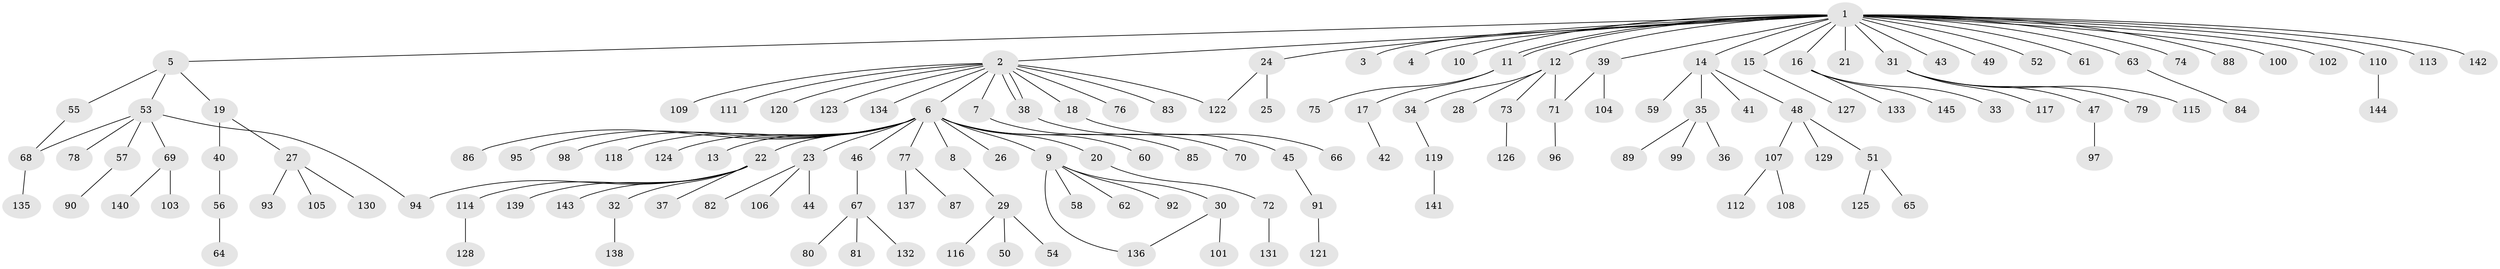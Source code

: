 // Generated by graph-tools (version 1.1) at 2025/25/03/09/25 03:25:56]
// undirected, 145 vertices, 151 edges
graph export_dot {
graph [start="1"]
  node [color=gray90,style=filled];
  1;
  2;
  3;
  4;
  5;
  6;
  7;
  8;
  9;
  10;
  11;
  12;
  13;
  14;
  15;
  16;
  17;
  18;
  19;
  20;
  21;
  22;
  23;
  24;
  25;
  26;
  27;
  28;
  29;
  30;
  31;
  32;
  33;
  34;
  35;
  36;
  37;
  38;
  39;
  40;
  41;
  42;
  43;
  44;
  45;
  46;
  47;
  48;
  49;
  50;
  51;
  52;
  53;
  54;
  55;
  56;
  57;
  58;
  59;
  60;
  61;
  62;
  63;
  64;
  65;
  66;
  67;
  68;
  69;
  70;
  71;
  72;
  73;
  74;
  75;
  76;
  77;
  78;
  79;
  80;
  81;
  82;
  83;
  84;
  85;
  86;
  87;
  88;
  89;
  90;
  91;
  92;
  93;
  94;
  95;
  96;
  97;
  98;
  99;
  100;
  101;
  102;
  103;
  104;
  105;
  106;
  107;
  108;
  109;
  110;
  111;
  112;
  113;
  114;
  115;
  116;
  117;
  118;
  119;
  120;
  121;
  122;
  123;
  124;
  125;
  126;
  127;
  128;
  129;
  130;
  131;
  132;
  133;
  134;
  135;
  136;
  137;
  138;
  139;
  140;
  141;
  142;
  143;
  144;
  145;
  1 -- 2;
  1 -- 3;
  1 -- 4;
  1 -- 5;
  1 -- 10;
  1 -- 11;
  1 -- 11;
  1 -- 12;
  1 -- 14;
  1 -- 15;
  1 -- 16;
  1 -- 21;
  1 -- 24;
  1 -- 31;
  1 -- 39;
  1 -- 43;
  1 -- 49;
  1 -- 52;
  1 -- 61;
  1 -- 63;
  1 -- 74;
  1 -- 88;
  1 -- 100;
  1 -- 102;
  1 -- 110;
  1 -- 113;
  1 -- 142;
  2 -- 6;
  2 -- 7;
  2 -- 18;
  2 -- 38;
  2 -- 38;
  2 -- 76;
  2 -- 83;
  2 -- 109;
  2 -- 111;
  2 -- 120;
  2 -- 122;
  2 -- 123;
  2 -- 134;
  5 -- 19;
  5 -- 53;
  5 -- 55;
  6 -- 8;
  6 -- 9;
  6 -- 13;
  6 -- 20;
  6 -- 22;
  6 -- 23;
  6 -- 26;
  6 -- 46;
  6 -- 60;
  6 -- 77;
  6 -- 85;
  6 -- 86;
  6 -- 95;
  6 -- 98;
  6 -- 118;
  6 -- 124;
  7 -- 70;
  8 -- 29;
  9 -- 30;
  9 -- 58;
  9 -- 62;
  9 -- 92;
  9 -- 136;
  11 -- 17;
  11 -- 75;
  12 -- 28;
  12 -- 34;
  12 -- 71;
  12 -- 73;
  14 -- 35;
  14 -- 41;
  14 -- 48;
  14 -- 59;
  15 -- 127;
  16 -- 33;
  16 -- 133;
  16 -- 145;
  17 -- 42;
  18 -- 66;
  19 -- 27;
  19 -- 40;
  20 -- 72;
  22 -- 32;
  22 -- 37;
  22 -- 94;
  22 -- 114;
  22 -- 139;
  22 -- 143;
  23 -- 44;
  23 -- 82;
  23 -- 106;
  24 -- 25;
  24 -- 122;
  27 -- 93;
  27 -- 105;
  27 -- 130;
  29 -- 50;
  29 -- 54;
  29 -- 116;
  30 -- 101;
  30 -- 136;
  31 -- 47;
  31 -- 79;
  31 -- 115;
  31 -- 117;
  32 -- 138;
  34 -- 119;
  35 -- 36;
  35 -- 89;
  35 -- 99;
  38 -- 45;
  39 -- 71;
  39 -- 104;
  40 -- 56;
  45 -- 91;
  46 -- 67;
  47 -- 97;
  48 -- 51;
  48 -- 107;
  48 -- 129;
  51 -- 65;
  51 -- 125;
  53 -- 57;
  53 -- 68;
  53 -- 69;
  53 -- 78;
  53 -- 94;
  55 -- 68;
  56 -- 64;
  57 -- 90;
  63 -- 84;
  67 -- 80;
  67 -- 81;
  67 -- 132;
  68 -- 135;
  69 -- 103;
  69 -- 140;
  71 -- 96;
  72 -- 131;
  73 -- 126;
  77 -- 87;
  77 -- 137;
  91 -- 121;
  107 -- 108;
  107 -- 112;
  110 -- 144;
  114 -- 128;
  119 -- 141;
}
